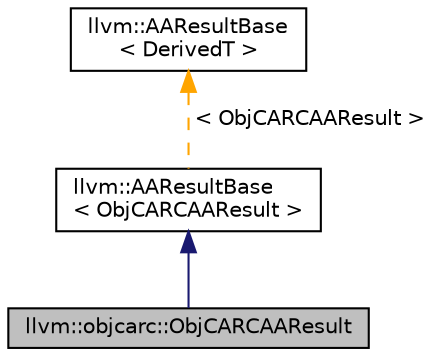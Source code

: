 digraph "llvm::objcarc::ObjCARCAAResult"
{
 // LATEX_PDF_SIZE
  bgcolor="transparent";
  edge [fontname="Helvetica",fontsize="10",labelfontname="Helvetica",labelfontsize="10"];
  node [fontname="Helvetica",fontsize="10",shape="box"];
  Node1 [label="llvm::objcarc::ObjCARCAAResult",height=0.2,width=0.4,color="black", fillcolor="grey75", style="filled", fontcolor="black",tooltip="This is a simple alias analysis implementation that uses knowledge of ARC constructs to answer querie..."];
  Node2 -> Node1 [dir="back",color="midnightblue",fontsize="10",style="solid",fontname="Helvetica"];
  Node2 [label="llvm::AAResultBase\l\< ObjCARCAAResult \>",height=0.2,width=0.4,color="black",URL="$classllvm_1_1AAResultBase.html",tooltip=" "];
  Node3 -> Node2 [dir="back",color="orange",fontsize="10",style="dashed",label=" \< ObjCARCAAResult \>" ,fontname="Helvetica"];
  Node3 [label="llvm::AAResultBase\l\< DerivedT \>",height=0.2,width=0.4,color="black",URL="$classllvm_1_1AAResultBase.html",tooltip="A CRTP-driven \"mixin\" base class to help implement the function alias analysis results concept."];
}
